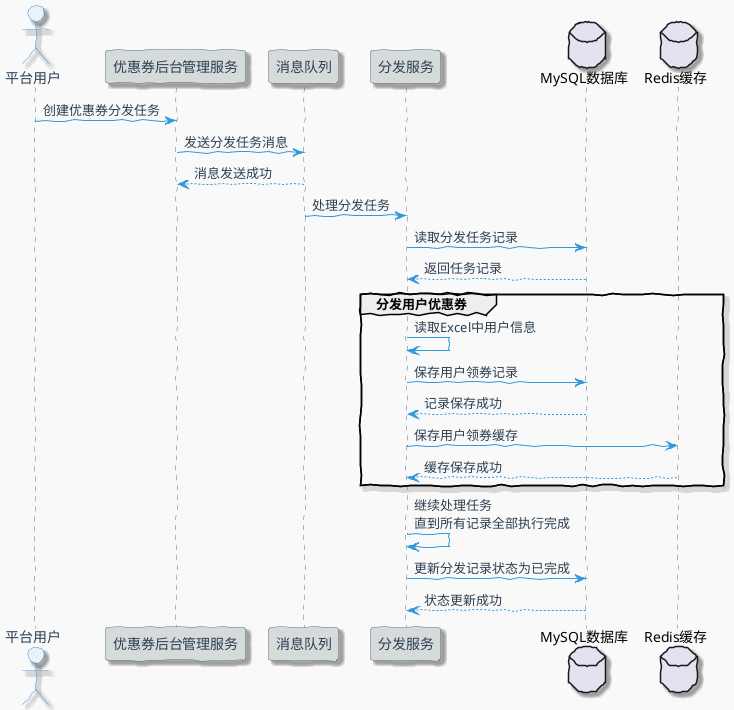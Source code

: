 @startuml

skinparam handwritten true
skinparam backgroundColor #F9F9F9
skinparam shadowing true
skinparam actorBorderColor #4A90E2
skinparam actorBackgroundColor #EAF2F8
skinparam actorFontColor #2C3E50
skinparam participantBorderColor #5D6D7E
skinparam participantBackgroundColor #D5DBDB
skinparam participantFontColor #2C3E50
skinparam sequence {
    ArrowColor #3498DB
    ArrowFontColor #2C3E50
    LifeLineBorderColor #5D6D7E
    LifeLineBackgroundColor #FFFFFF
    BoxBorderColor #5D6D7E
    BoxBackgroundColor #D5DBDB
    ParticipantBackgroundColor #D5DBDB
    ParticipantBorderColor #5D6D7E
}

actor "平台用户" as User
participant "优惠券后台管理服务" as Backend
participant "消息队列" as MQ
participant "分发服务" as Distribution
database "MySQL数据库" as DB
database "Redis缓存" as Redis

User -> Backend : 创建优惠券分发任务
Backend -> MQ : 发送分发任务消息
MQ --> Backend : 消息发送成功

MQ -> Distribution : 处理分发任务
Distribution -> DB : 读取分发任务记录
DB --> Distribution : 返回任务记录

group 分发用户优惠券
    Distribution -> Distribution : 读取Excel中用户信息
    Distribution -> DB : 保存用户领券记录
    DB --> Distribution : 记录保存成功
    Distribution -> Redis : 保存用户领券缓存
    Redis --> Distribution : 缓存保存成功
end

Distribution -> Distribution : 继续处理任务\n直到所有记录全部执行完成

Distribution -> DB : 更新分发记录状态为已完成
DB --> Distribution : 状态更新成功

@enduml
